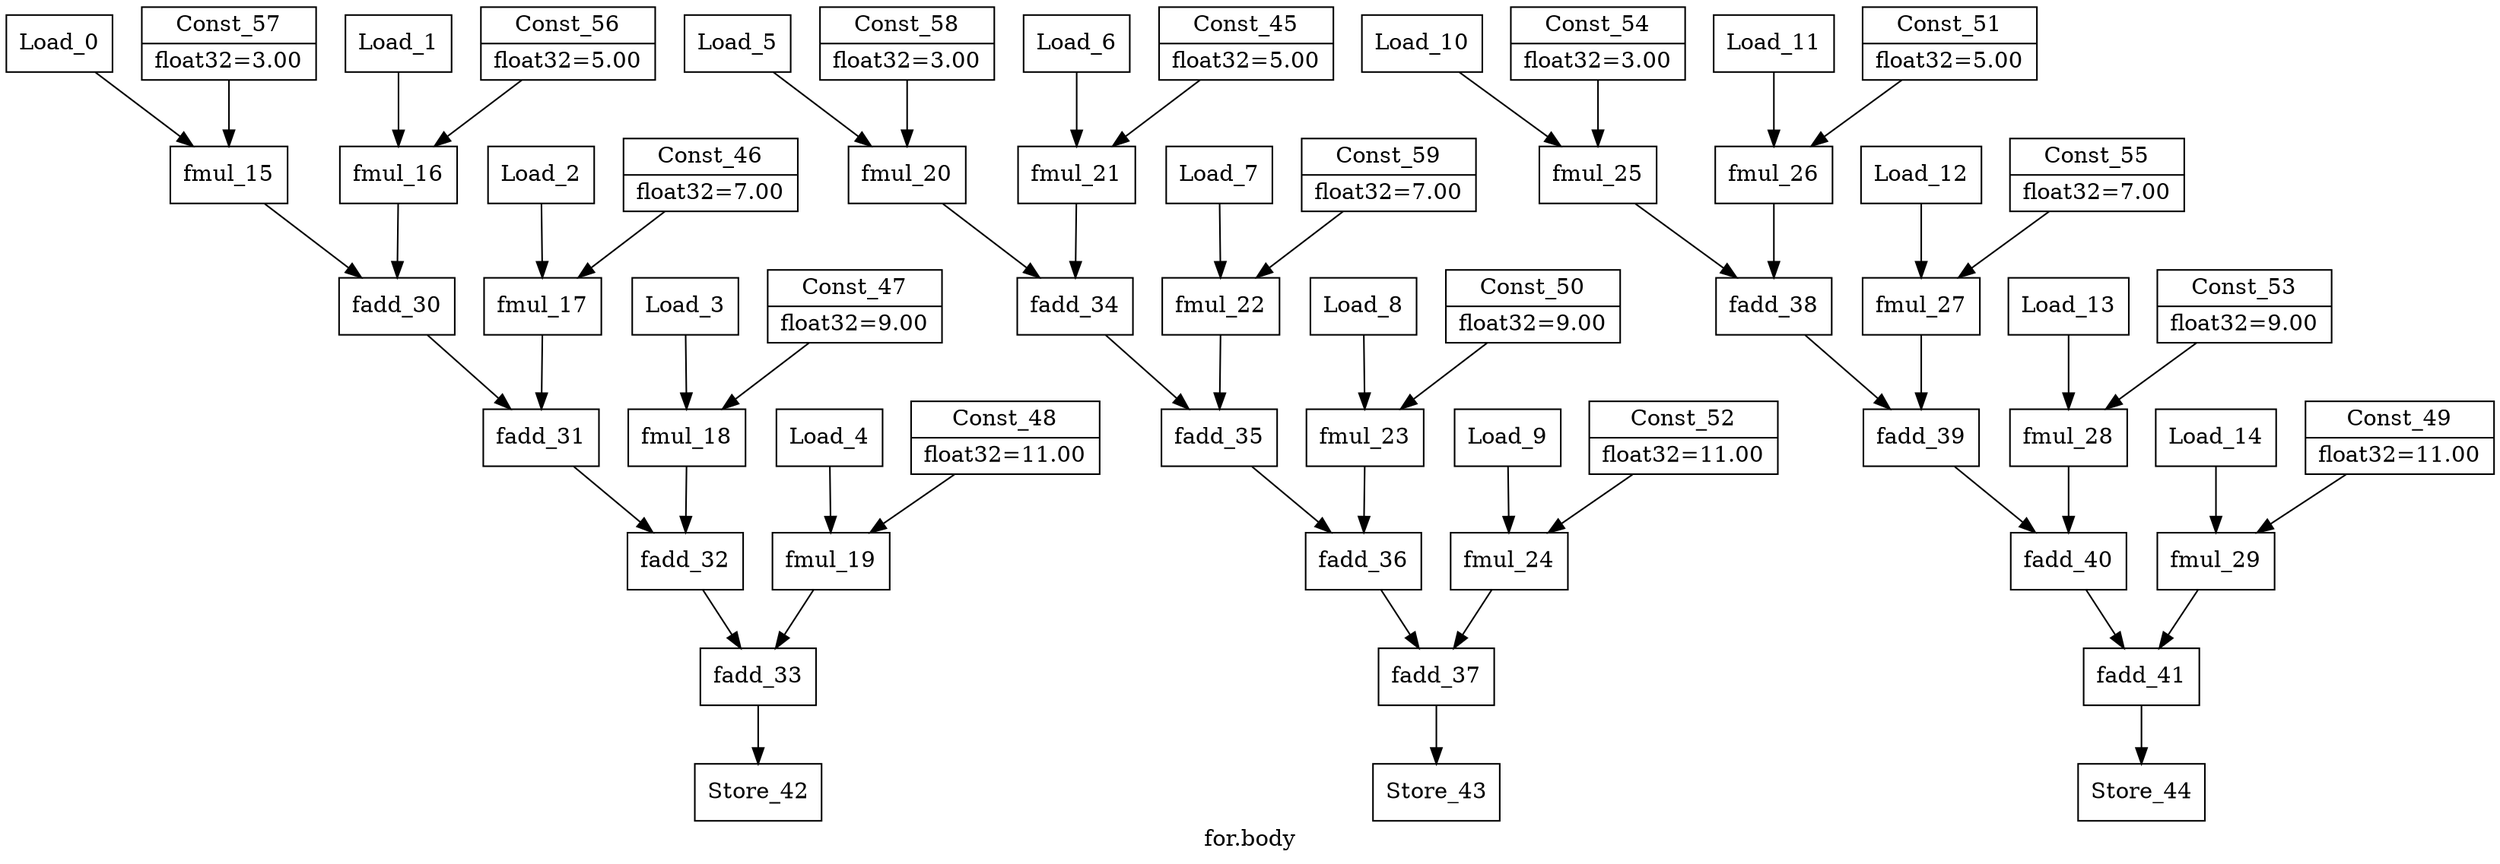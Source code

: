 digraph "for.body" {
	label="for.body";
	//Graph Properties

	Load_0 [shape=record,opcode=input,label="{Load_0}"];
	Load_0 -> fmul_15[operand=any2input];
	Load_1 [shape=record,opcode=input,label="{Load_1}"];
	Load_1 -> fmul_16[operand=any2input];
	Load_2 [shape=record,opcode=input,label="{Load_2}"];
	Load_2 -> fmul_17[operand=any2input];
	Load_3 [shape=record,opcode=input,label="{Load_3}"];
	Load_3 -> fmul_18[operand=any2input];
	Load_4 [shape=record,opcode=input,label="{Load_4}"];
	Load_4 -> fmul_19[operand=any2input];
	Load_5 [shape=record,opcode=input,label="{Load_5}"];
	Load_5 -> fmul_20[operand=any2input];
	Load_6 [shape=record,opcode=input,label="{Load_6}"];
	Load_6 -> fmul_21[operand=any2input];
	Load_7 [shape=record,opcode=input,label="{Load_7}"];
	Load_7 -> fmul_22[operand=any2input];
	Load_8 [shape=record,opcode=input,label="{Load_8}"];
	Load_8 -> fmul_23[operand=any2input];
	Load_9 [shape=record,opcode=input,label="{Load_9}"];
	Load_9 -> fmul_24[operand=any2input];
	Load_10 [shape=record,opcode=input,label="{Load_10}"];
	Load_10 -> fmul_25[operand=any2input];
	Load_11 [shape=record,opcode=input,label="{Load_11}"];
	Load_11 -> fmul_26[operand=any2input];
	Load_12 [shape=record,opcode=input,label="{Load_12}"];
	Load_12 -> fmul_27[operand=any2input];
	Load_13 [shape=record,opcode=input,label="{Load_13}"];
	Load_13 -> fmul_28[operand=any2input];
	Load_14 [shape=record,opcode=input,label="{Load_14}"];
	Load_14 -> fmul_29[operand=any2input];
	fmul_15 [shape=record,type=op,opcode=fmul,label="{fmul_15}"];
	fmul_15 -> fadd_30[operand=any2input];
	fmul_16 [shape=record,type=op,opcode=fmul,label="{fmul_16}"];
	fmul_16 -> fadd_30[operand=any2input];
	fmul_17 [shape=record,type=op,opcode=fmul,label="{fmul_17}"];
	fmul_17 -> fadd_31[operand=any2input];
	fmul_18 [shape=record,type=op,opcode=fmul,label="{fmul_18}"];
	fmul_18 -> fadd_32[operand=any2input];
	fmul_19 [shape=record,type=op,opcode=fmul,label="{fmul_19}"];
	fmul_19 -> fadd_33[operand=any2input];
	fmul_20 [shape=record,type=op,opcode=fmul,label="{fmul_20}"];
	fmul_20 -> fadd_34[operand=any2input];
	fmul_21 [shape=record,type=op,opcode=fmul,label="{fmul_21}"];
	fmul_21 -> fadd_34[operand=any2input];
	fmul_22 [shape=record,type=op,opcode=fmul,label="{fmul_22}"];
	fmul_22 -> fadd_35[operand=any2input];
	fmul_23 [shape=record,type=op,opcode=fmul,label="{fmul_23}"];
	fmul_23 -> fadd_36[operand=any2input];
	fmul_24 [shape=record,type=op,opcode=fmul,label="{fmul_24}"];
	fmul_24 -> fadd_37[operand=any2input];
	fmul_25 [shape=record,type=op,opcode=fmul,label="{fmul_25}"];
	fmul_25 -> fadd_38[operand=any2input];
	fmul_26 [shape=record,type=op,opcode=fmul,label="{fmul_26}"];
	fmul_26 -> fadd_38[operand=any2input];
	fmul_27 [shape=record,type=op,opcode=fmul,label="{fmul_27}"];
	fmul_27 -> fadd_39[operand=any2input];
	fmul_28 [shape=record,type=op,opcode=fmul,label="{fmul_28}"];
	fmul_28 -> fadd_40[operand=any2input];
	fmul_29 [shape=record,type=op,opcode=fmul,label="{fmul_29}"];
	fmul_29 -> fadd_41[operand=any2input];
	fadd_30 [shape=record,type=op,opcode=fadd,label="{fadd_30}"];
	fadd_30 -> fadd_31[operand=any2input];
	fadd_31 [shape=record,type=op,opcode=fadd,label="{fadd_31}"];
	fadd_31 -> fadd_32[operand=any2input];
	fadd_32 [shape=record,type=op,opcode=fadd,label="{fadd_32}"];
	fadd_32 -> fadd_33[operand=any2input];
	fadd_33 [shape=record,type=op,opcode=fadd,label="{fadd_33}"];
	fadd_33 -> Store_42[operand=any2input];
	fadd_34 [shape=record,type=op,opcode=fadd,label="{fadd_34}"];
	fadd_34 -> fadd_35[operand=any2input];
	fadd_35 [shape=record,type=op,opcode=fadd,label="{fadd_35}"];
	fadd_35 -> fadd_36[operand=any2input];
	fadd_36 [shape=record,type=op,opcode=fadd,label="{fadd_36}"];
	fadd_36 -> fadd_37[operand=any2input];
	fadd_37 [shape=record,type=op,opcode=fadd,label="{fadd_37}"];
	fadd_37 -> Store_43[operand=any2input];
	fadd_38 [shape=record,type=op,opcode=fadd,label="{fadd_38}"];
	fadd_38 -> fadd_39[operand=any2input];
	fadd_39 [shape=record,type=op,opcode=fadd,label="{fadd_39}"];
	fadd_39 -> fadd_40[operand=any2input];
	fadd_40 [shape=record,type=op,opcode=fadd,label="{fadd_40}"];
	fadd_40 -> fadd_41[operand=any2input];
	fadd_41 [shape=record,type=op,opcode=fadd,label="{fadd_41}"];
	fadd_41 -> Store_44[operand=any2input];
	Store_42 [shape=record,opcode=output,label="{Store_42}"];
	Store_43 [shape=record,opcode=output,label="{Store_43}"];
	Store_44 [shape=record,opcode=output,label="{Store_44}"];
	Const_45 [shape=record,opcode=const,constVal="1",float32=5.00,label="{Const_45|float32=5.00}"];
	Const_45 -> fmul_21[operand=any2input];
	Const_46 [shape=record,opcode=const,constVal="1",float32=7.00,label="{Const_46|float32=7.00}"];
	Const_46 -> fmul_17[operand=any2input];
	Const_47 [shape=record,opcode=const,constVal="1",float32=9.00,label="{Const_47|float32=9.00}"];
	Const_47 -> fmul_18[operand=any2input];
	Const_48 [shape=record,opcode=const,constVal="1",float32=11.00,label="{Const_48|float32=11.00}"];
	Const_48 -> fmul_19[operand=any2input];
	Const_49 [shape=record,opcode=const,constVal="1",float32=11.00,label="{Const_49|float32=11.00}"];
	Const_49 -> fmul_29[operand=any2input];
	Const_50 [shape=record,opcode=const,constVal="1",float32=9.00,label="{Const_50|float32=9.00}"];
	Const_50 -> fmul_23[operand=any2input];
	Const_51 [shape=record,opcode=const,constVal="1",float32=5.00,label="{Const_51|float32=5.00}"];
	Const_51 -> fmul_26[operand=any2input];
	Const_52 [shape=record,opcode=const,constVal="1",float32=11.00,label="{Const_52|float32=11.00}"];
	Const_52 -> fmul_24[operand=any2input];
	Const_53 [shape=record,opcode=const,constVal="1",float32=9.00,label="{Const_53|float32=9.00}"];
	Const_53 -> fmul_28[operand=any2input];
	Const_54 [shape=record,opcode=const,constVal="1",float32=3.00,label="{Const_54|float32=3.00}"];
	Const_54 -> fmul_25[operand=any2input];
	Const_55 [shape=record,opcode=const,constVal="1",float32=7.00,label="{Const_55|float32=7.00}"];
	Const_55 -> fmul_27[operand=any2input];
	Const_56 [shape=record,opcode=const,constVal="1",float32=5.00,label="{Const_56|float32=5.00}"];
	Const_56 -> fmul_16[operand=any2input];
	Const_57 [shape=record,opcode=const,constVal="1",float32=3.00,label="{Const_57|float32=3.00}"];
	Const_57 -> fmul_15[operand=any2input];
	Const_58 [shape=record,opcode=const,constVal="1",float32=3.00,label="{Const_58|float32=3.00}"];
	Const_58 -> fmul_20[operand=any2input];
	Const_59 [shape=record,opcode=const,constVal="1",float32=7.00,label="{Const_59|float32=7.00}"];
	Const_59 -> fmul_22[operand=any2input];
}
